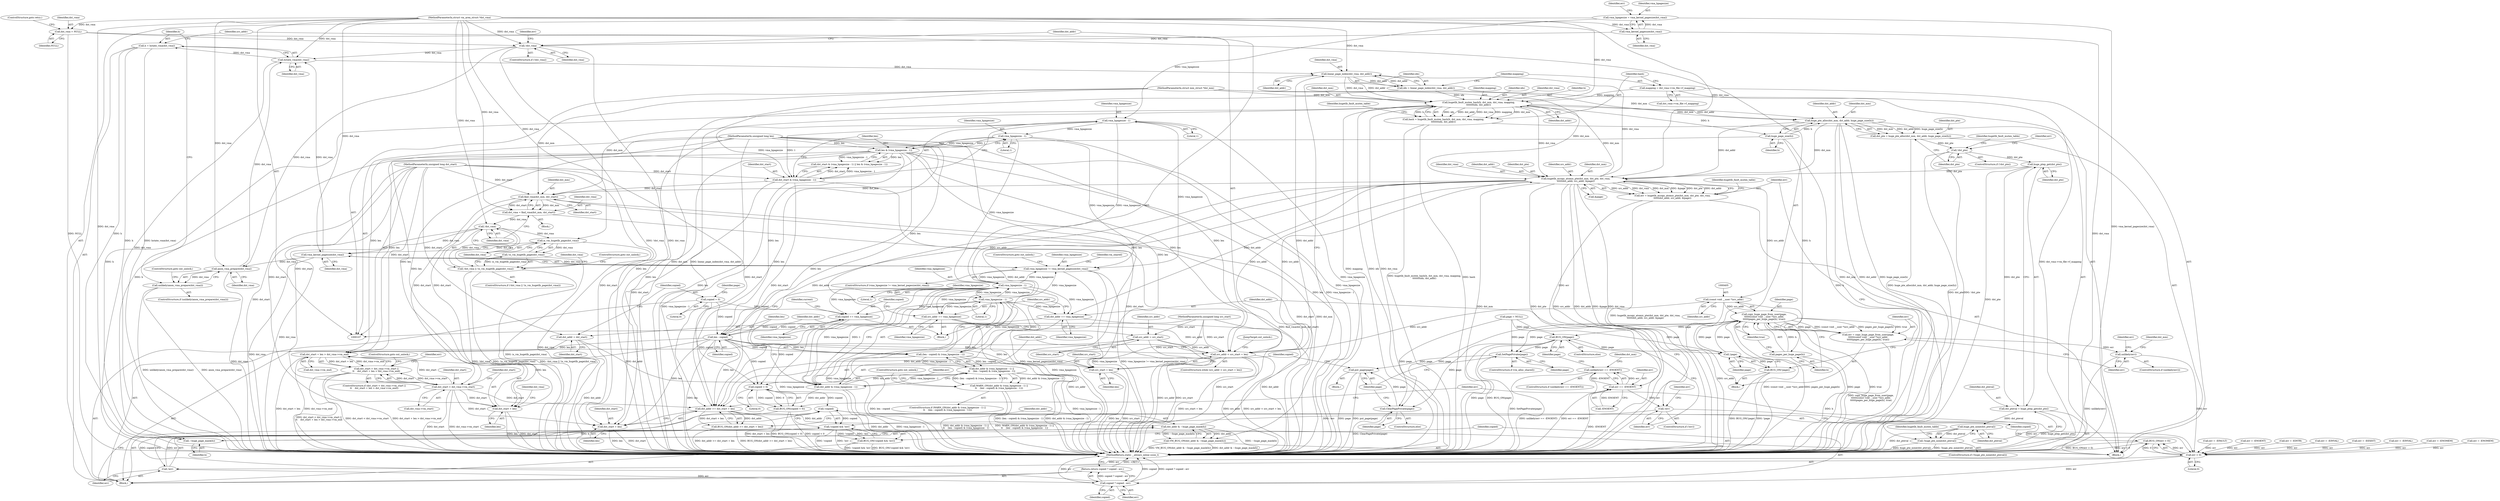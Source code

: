 digraph "0_linux_29ec90660d68bbdd69507c1c8b4e33aa299278b1_2@pointer" {
"1000277" [label="(Call,h = hstate_vma(dst_vma))"];
"1000279" [label="(Call,hstate_vma(dst_vma))"];
"1000188" [label="(Call,!dst_vma)"];
"1000167" [label="(Call,vma_kernel_pagesize(dst_vma))"];
"1000109" [label="(MethodParameterIn,struct vm_area_struct *dst_vma)"];
"1000424" [label="(Call,dst_vma = NULL)"];
"1000238" [label="(Call,vma_kernel_pagesize(dst_vma))"];
"1000205" [label="(Call,is_vm_hugetlb_page(dst_vma))"];
"1000202" [label="(Call,!dst_vma)"];
"1000195" [label="(Call,dst_vma = find_vma(dst_mm, dst_start))"];
"1000197" [label="(Call,find_vma(dst_mm, dst_start))"];
"1000368" [label="(Call,hugetlb_mcopy_atomic_pte(dst_mm, dst_pte, dst_vma,\n\t\t\t\t\t\tdst_addr, src_addr, &page))"];
"1000332" [label="(Call,huge_pte_alloc(dst_mm, dst_addr, huge_page_size(h)))"];
"1000314" [label="(Call,hugetlb_fault_mutex_hash(h, dst_mm, dst_vma, mapping,\n\t\t\t\t\t\t\t\tidx, dst_addr))"];
"1000298" [label="(Call,~huge_page_mask(h))"];
"1000335" [label="(Call,huge_page_size(h))"];
"1000277" [label="(Call,h = hstate_vma(dst_vma))"];
"1000108" [label="(MethodParameterIn,struct mm_struct *dst_mm)"];
"1000302" [label="(Call,linear_page_index(dst_vma, dst_addr))"];
"1000296" [label="(Call,dst_addr & ~huge_page_mask(h))"];
"1000290" [label="(Call,dst_addr >= dst_start + len)"];
"1000435" [label="(Call,dst_addr += vma_hpagesize)"];
"1000253" [label="(Call,vma_hpagesize - 1)"];
"1000177" [label="(Call,vma_hpagesize - 1)"];
"1000165" [label="(Call,vma_hpagesize = vma_kernel_pagesize(dst_vma))"];
"1000236" [label="(Call,vma_hpagesize != vma_kernel_pagesize(dst_vma))"];
"1000260" [label="(Call,vma_hpagesize - 1)"];
"1000182" [label="(Call,vma_hpagesize - 1)"];
"1000251" [label="(Call,dst_addr & (vma_hpagesize - 1))"];
"1000156" [label="(Call,dst_addr = dst_start)"];
"1000110" [label="(MethodParameterIn,unsigned long dst_start)"];
"1000218" [label="(Call,dst_start < dst_vma->vm_start)"];
"1000175" [label="(Call,dst_start & (vma_hpagesize - 1))"];
"1000112" [label="(MethodParameterIn,unsigned long len)"];
"1000180" [label="(Call,len & (vma_hpagesize - 1))"];
"1000257" [label="(Call,len - copied)"];
"1000441" [label="(Call,copied += vma_hpagesize)"];
"1000159" [label="(Call,copied = 0)"];
"1000305" [label="(Call,mapping = dst_vma->vm_file->f_mapping)"];
"1000300" [label="(Call,idx = linear_page_index(dst_vma, dst_addr))"];
"1000353" [label="(Call,huge_ptep_get(dst_pte))"];
"1000338" [label="(Call,!dst_pte)"];
"1000330" [label="(Call,dst_pte = huge_pte_alloc(dst_mm, dst_addr, huge_page_size(h)))"];
"1000282" [label="(Call,src_addr < src_start + len)"];
"1000153" [label="(Call,src_addr = src_start)"];
"1000111" [label="(MethodParameterIn,unsigned long src_start)"];
"1000404" [label="(Call,(const void __user *)src_addr)"];
"1000438" [label="(Call,src_addr += vma_hpagesize)"];
"1000274" [label="(Call,anon_vma_prepare(dst_vma))"];
"1000295" [label="(Call,VM_BUG_ON(dst_addr & ~huge_page_mask(h)))"];
"1000312" [label="(Call,hash = hugetlb_fault_mutex_hash(h, dst_mm, dst_vma, mapping,\n\t\t\t\t\t\t\t\tidx, dst_addr))"];
"1000351" [label="(Call,dst_pteval = huge_ptep_get(dst_pte))"];
"1000357" [label="(Call,huge_pte_none(dst_pteval))"];
"1000356" [label="(Call,!huge_pte_none(dst_pteval))"];
"1000201" [label="(Call,!dst_vma || !is_vm_hugetlb_page(dst_vma))"];
"1000204" [label="(Call,!is_vm_hugetlb_page(dst_vma))"];
"1000250" [label="(Call,dst_addr & (vma_hpagesize - 1) ||\n\t\t    (len - copied) & (vma_hpagesize - 1))"];
"1000249" [label="(Call,WARN_ON(dst_addr & (vma_hpagesize - 1) ||\n\t\t    (len - copied) & (vma_hpagesize - 1)))"];
"1000289" [label="(Call,BUG_ON(dst_addr >= dst_start + len))"];
"1000256" [label="(Call,(len - copied) & (vma_hpagesize - 1))"];
"1000223" [label="(Call,dst_start + len > dst_vma->vm_end)"];
"1000217" [label="(Call,dst_start < dst_vma->vm_start ||\n\t\t    dst_start + len > dst_vma->vm_end)"];
"1000224" [label="(Call,dst_start + len)"];
"1000284" [label="(Call,src_start + len)"];
"1000292" [label="(Call,dst_start + len)"];
"1000474" [label="(Call,copied < 0)"];
"1000473" [label="(Call,BUG_ON(copied < 0))"];
"1000483" [label="(Call,!copied)"];
"1000482" [label="(Call,!copied && !err)"];
"1000481" [label="(Call,BUG_ON(!copied && !err))"];
"1000488" [label="(Call,copied ? copied : err)"];
"1000487" [label="(Return,return copied ? copied : err;)"];
"1000273" [label="(Call,unlikely(anon_vma_prepare(dst_vma)))"];
"1000366" [label="(Call,err = hugetlb_mcopy_atomic_pte(dst_mm, dst_pte, dst_vma,\n\t\t\t\t\t\tdst_addr, src_addr, &page))"];
"1000387" [label="(Call,err == -ENOENT)"];
"1000386" [label="(Call,unlikely(err == -ENOENT))"];
"1000432" [label="(Call,!err)"];
"1000478" [label="(Call,err > 0)"];
"1000477" [label="(Call,BUG_ON(err > 0))"];
"1000485" [label="(Call,!err)"];
"1000402" [label="(Call,copy_huge_page_from_user(page,\n\t\t\t\t\t\t(const void __user *)src_addr,\n\t\t\t\t\t\tpages_per_huge_page(h), true))"];
"1000398" [label="(Call,!page)"];
"1000397" [label="(Call,BUG_ON(!page))"];
"1000400" [label="(Call,err = copy_huge_page_from_user(page,\n\t\t\t\t\t\t(const void __user *)src_addr,\n\t\t\t\t\t\tpages_per_huge_page(h), true))"];
"1000411" [label="(Call,unlikely(err))"];
"1000429" [label="(Call,BUG_ON(page))"];
"1000466" [label="(Call,SetPagePrivate(page))"];
"1000471" [label="(Call,put_page(page))"];
"1000469" [label="(Call,ClearPagePrivate(page))"];
"1000407" [label="(Call,pages_per_huge_page(h))"];
"1000474" [label="(Call,copied < 0)"];
"1000276" [label="(ControlStructure,goto out_unlock;)"];
"1000315" [label="(Identifier,h)"];
"1000249" [label="(Call,WARN_ON(dst_addr & (vma_hpagesize - 1) ||\n\t\t    (len - copied) & (vma_hpagesize - 1)))"];
"1000198" [label="(Identifier,dst_mm)"];
"1000429" [label="(Call,BUG_ON(page))"];
"1000182" [label="(Call,vma_hpagesize - 1)"];
"1000199" [label="(Identifier,dst_start)"];
"1000482" [label="(Call,!copied && !err)"];
"1000402" [label="(Call,copy_huge_page_from_user(page,\n\t\t\t\t\t\t(const void __user *)src_addr,\n\t\t\t\t\t\tpages_per_huge_page(h), true))"];
"1000473" [label="(Call,BUG_ON(copied < 0))"];
"1000478" [label="(Call,err > 0)"];
"1000168" [label="(Identifier,dst_vma)"];
"1000295" [label="(Call,VM_BUG_ON(dst_addr & ~huge_page_mask(h)))"];
"1000441" [label="(Call,copied += vma_hpagesize)"];
"1000438" [label="(Call,src_addr += vma_hpagesize)"];
"1000204" [label="(Call,!is_vm_hugetlb_page(dst_vma))"];
"1000338" [label="(Call,!dst_pte)"];
"1000287" [label="(Block,)"];
"1000248" [label="(ControlStructure,if (WARN_ON(dst_addr & (vma_hpagesize - 1) ||\n\t\t    (len - copied) & (vma_hpagesize - 1))))"];
"1000190" [label="(Block,)"];
"1000344" [label="(Identifier,hugetlb_fault_mutex_table)"];
"1000195" [label="(Call,dst_vma = find_vma(dst_mm, dst_start))"];
"1000154" [label="(Identifier,src_addr)"];
"1000386" [label="(Call,unlikely(err == -ENOENT))"];
"1000385" [label="(ControlStructure,if (unlikely(err == -ENOENT)))"];
"1000395" [label="(Identifier,dst_mm)"];
"1000463" [label="(Block,)"];
"1000170" [label="(Identifier,err)"];
"1000337" [label="(ControlStructure,if (!dst_pte))"];
"1000348" [label="(Identifier,err)"];
"1000437" [label="(Identifier,vma_hpagesize)"];
"1000205" [label="(Call,is_vm_hugetlb_page(dst_vma))"];
"1000280" [label="(Identifier,dst_vma)"];
"1000443" [label="(Identifier,vma_hpagesize)"];
"1000216" [label="(ControlStructure,if (dst_start < dst_vma->vm_start ||\n\t\t    dst_start + len > dst_vma->vm_end))"];
"1000175" [label="(Call,dst_start & (vma_hpagesize - 1))"];
"1000112" [label="(MethodParameterIn,unsigned long len)"];
"1000355" [label="(ControlStructure,if (!huge_pte_none(dst_pteval)))"];
"1000212" [label="(Identifier,dst_vma)"];
"1000488" [label="(Call,copied ? copied : err)"];
"1000231" [label="(Call,err = -EINVAL)"];
"1000469" [label="(Call,ClearPagePrivate(page))"];
"1000178" [label="(Identifier,vma_hpagesize)"];
"1000272" [label="(ControlStructure,if (unlikely(anon_vma_prepare(dst_vma))))"];
"1000242" [label="(Identifier,vm_shared)"];
"1000301" [label="(Identifier,idx)"];
"1000363" [label="(Identifier,hugetlb_fault_mutex_table)"];
"1000219" [label="(Identifier,dst_start)"];
"1000415" [label="(Identifier,err)"];
"1000236" [label="(Call,vma_hpagesize != vma_kernel_pagesize(dst_vma))"];
"1000431" [label="(ControlStructure,if (!err))"];
"1000486" [label="(Identifier,err)"];
"1000110" [label="(MethodParameterIn,unsigned long dst_start)"];
"1000330" [label="(Call,dst_pte = huge_pte_alloc(dst_mm, dst_addr, huge_page_size(h)))"];
"1000454" [label="(JumpTarget,out_unlock:)"];
"1000440" [label="(Identifier,vma_hpagesize)"];
"1000468" [label="(ControlStructure,else)"];
"1000404" [label="(Call,(const void __user *)src_addr)"];
"1000487" [label="(Return,return copied ? copied : err;)"];
"1000399" [label="(Identifier,page)"];
"1000466" [label="(Call,SetPagePrivate(page))"];
"1000259" [label="(Identifier,copied)"];
"1000477" [label="(Call,BUG_ON(err > 0))"];
"1000410" [label="(ControlStructure,if (unlikely(err)))"];
"1000230" [label="(ControlStructure,goto out_unlock;)"];
"1000273" [label="(Call,unlikely(anon_vma_prepare(dst_vma)))"];
"1000306" [label="(Identifier,mapping)"];
"1000160" [label="(Identifier,copied)"];
"1000480" [label="(Literal,0)"];
"1000305" [label="(Call,mapping = dst_vma->vm_file->f_mapping)"];
"1000412" [label="(Identifier,err)"];
"1000407" [label="(Call,pages_per_huge_page(h))"];
"1000347" [label="(Call,err = -EEXIST)"];
"1000274" [label="(Call,anon_vma_prepare(dst_vma))"];
"1000169" [label="(Call,err = -EINVAL)"];
"1000206" [label="(Identifier,dst_vma)"];
"1000324" [label="(Identifier,hugetlb_fault_mutex_table)"];
"1000356" [label="(Call,!huge_pte_none(dst_pteval))"];
"1000373" [label="(Identifier,src_addr)"];
"1000326" [label="(Call,err = -ENOMEM)"];
"1000470" [label="(Identifier,page)"];
"1000483" [label="(Call,!copied)"];
"1000369" [label="(Identifier,dst_mm)"];
"1000334" [label="(Identifier,dst_addr)"];
"1000485" [label="(Call,!err)"];
"1000467" [label="(Identifier,page)"];
"1000371" [label="(Identifier,dst_vma)"];
"1000281" [label="(ControlStructure,while (src_addr < src_start + len))"];
"1000200" [label="(ControlStructure,if (!dst_vma || !is_vm_hugetlb_page(dst_vma)))"];
"1000316" [label="(Identifier,dst_mm)"];
"1000189" [label="(Identifier,dst_vma)"];
"1000279" [label="(Call,hstate_vma(dst_vma))"];
"1000255" [label="(Literal,1)"];
"1000161" [label="(Literal,0)"];
"1000296" [label="(Call,dst_addr & ~huge_page_mask(h))"];
"1000167" [label="(Call,vma_kernel_pagesize(dst_vma))"];
"1000196" [label="(Identifier,dst_vma)"];
"1000379" [label="(Identifier,hugetlb_fault_mutex_table)"];
"1000201" [label="(Call,!dst_vma || !is_vm_hugetlb_page(dst_vma))"];
"1000179" [label="(Literal,1)"];
"1000432" [label="(Call,!err)"];
"1000183" [label="(Identifier,vma_hpagesize)"];
"1000225" [label="(Identifier,dst_start)"];
"1000312" [label="(Call,hash = hugetlb_fault_mutex_hash(h, dst_mm, dst_vma, mapping,\n\t\t\t\t\t\t\t\tidx, dst_addr))"];
"1000318" [label="(Identifier,mapping)"];
"1000250" [label="(Call,dst_addr & (vma_hpagesize - 1) ||\n\t\t    (len - copied) & (vma_hpagesize - 1))"];
"1000253" [label="(Call,vma_hpagesize - 1)"];
"1000298" [label="(Call,~huge_page_mask(h))"];
"1000218" [label="(Call,dst_start < dst_vma->vm_start)"];
"1000111" [label="(MethodParameterIn,unsigned long src_start)"];
"1000264" [label="(Call,err = -ENOMEM)"];
"1000354" [label="(Identifier,dst_pte)"];
"1000282" [label="(Call,src_addr < src_start + len)"];
"1000353" [label="(Call,huge_ptep_get(dst_pte))"];
"1000227" [label="(Call,dst_vma->vm_end)"];
"1000435" [label="(Call,dst_addr += vma_hpagesize)"];
"1000439" [label="(Identifier,src_addr)"];
"1000158" [label="(Identifier,dst_start)"];
"1000226" [label="(Identifier,len)"];
"1000299" [label="(Identifier,h)"];
"1000302" [label="(Call,linear_page_index(dst_vma, dst_addr))"];
"1000265" [label="(Identifier,err)"];
"1000414" [label="(Call,err = -EFAULT)"];
"1000409" [label="(Identifier,true)"];
"1000162" [label="(Call,page = NULL)"];
"1000442" [label="(Identifier,copied)"];
"1000277" [label="(Call,h = hstate_vma(dst_vma))"];
"1000263" [label="(ControlStructure,goto out_unlock;)"];
"1000481" [label="(Call,BUG_ON(!copied && !err))"];
"1000403" [label="(Identifier,page)"];
"1000333" [label="(Identifier,dst_mm)"];
"1000262" [label="(Literal,1)"];
"1000387" [label="(Call,err == -ENOENT)"];
"1000430" [label="(Identifier,page)"];
"1000464" [label="(ControlStructure,if (vm_alloc_shared))"];
"1000357" [label="(Call,huge_pte_none(dst_pteval))"];
"1000304" [label="(Identifier,dst_addr)"];
"1000374" [label="(Call,&page)"];
"1000401" [label="(Identifier,err)"];
"1000220" [label="(Call,dst_vma->vm_start)"];
"1000422" [label="(Identifier,dst_mm)"];
"1000427" [label="(ControlStructure,goto retry;)"];
"1000224" [label="(Call,dst_start + len)"];
"1000109" [label="(MethodParameterIn,struct vm_area_struct *dst_vma)"];
"1000188" [label="(Call,!dst_vma)"];
"1000408" [label="(Identifier,h)"];
"1000397" [label="(Call,BUG_ON(!page))"];
"1000452" [label="(Identifier,err)"];
"1000319" [label="(Identifier,idx)"];
"1000228" [label="(Identifier,dst_vma)"];
"1000235" [label="(ControlStructure,if (vma_hpagesize != vma_kernel_pagesize(dst_vma)))"];
"1000239" [label="(Identifier,dst_vma)"];
"1000176" [label="(Identifier,dst_start)"];
"1000203" [label="(Identifier,dst_vma)"];
"1000428" [label="(ControlStructure,else)"];
"1000180" [label="(Call,len & (vma_hpagesize - 1))"];
"1000257" [label="(Call,len - copied)"];
"1000411" [label="(Call,unlikely(err))"];
"1000184" [label="(Literal,1)"];
"1000223" [label="(Call,dst_start + len > dst_vma->vm_end)"];
"1000202" [label="(Call,!dst_vma)"];
"1000389" [label="(Call,-ENOENT)"];
"1000433" [label="(Identifier,err)"];
"1000207" [label="(ControlStructure,goto out_unlock;)"];
"1000425" [label="(Identifier,dst_vma)"];
"1000368" [label="(Call,hugetlb_mcopy_atomic_pte(dst_mm, dst_pte, dst_vma,\n\t\t\t\t\t\tdst_addr, src_addr, &page))"];
"1000177" [label="(Call,vma_hpagesize - 1)"];
"1000157" [label="(Identifier,dst_addr)"];
"1000331" [label="(Identifier,dst_pte)"];
"1000400" [label="(Call,err = copy_huge_page_from_user(page,\n\t\t\t\t\t\t(const void __user *)src_addr,\n\t\t\t\t\t\tpages_per_huge_page(h), true))"];
"1000191" [label="(Call,err = -ENOENT)"];
"1000335" [label="(Call,huge_page_size(h))"];
"1000275" [label="(Identifier,dst_vma)"];
"1000339" [label="(Identifier,dst_pte)"];
"1000367" [label="(Identifier,err)"];
"1000291" [label="(Identifier,dst_addr)"];
"1000424" [label="(Call,dst_vma = NULL)"];
"1000283" [label="(Identifier,src_addr)"];
"1000320" [label="(Identifier,dst_addr)"];
"1000434" [label="(Block,)"];
"1000388" [label="(Identifier,err)"];
"1000289" [label="(Call,BUG_ON(dst_addr >= dst_start + len))"];
"1000187" [label="(ControlStructure,if (!dst_vma))"];
"1000406" [label="(Identifier,src_addr)"];
"1000471" [label="(Call,put_page(page))"];
"1000260" [label="(Call,vma_hpagesize - 1)"];
"1000181" [label="(Identifier,len)"];
"1000251" [label="(Call,dst_addr & (vma_hpagesize - 1))"];
"1000240" [label="(ControlStructure,goto out_unlock;)"];
"1000475" [label="(Identifier,copied)"];
"1000256" [label="(Call,(len - copied) & (vma_hpagesize - 1))"];
"1000254" [label="(Identifier,vma_hpagesize)"];
"1000372" [label="(Identifier,dst_addr)"];
"1000358" [label="(Identifier,dst_pteval)"];
"1000155" [label="(Identifier,src_start)"];
"1000293" [label="(Identifier,dst_start)"];
"1000490" [label="(Identifier,copied)"];
"1000303" [label="(Identifier,dst_vma)"];
"1000479" [label="(Identifier,err)"];
"1000166" [label="(Identifier,vma_hpagesize)"];
"1000370" [label="(Identifier,dst_pte)"];
"1000484" [label="(Identifier,copied)"];
"1000258" [label="(Identifier,len)"];
"1000163" [label="(Identifier,page)"];
"1000307" [label="(Call,dst_vma->vm_file->f_mapping)"];
"1000217" [label="(Call,dst_start < dst_vma->vm_start ||\n\t\t    dst_start + len > dst_vma->vm_end)"];
"1000352" [label="(Identifier,dst_pteval)"];
"1000366" [label="(Call,err = hugetlb_mcopy_atomic_pte(dst_mm, dst_pte, dst_vma,\n\t\t\t\t\t\tdst_addr, src_addr, &page))"];
"1000197" [label="(Call,find_vma(dst_mm, dst_start))"];
"1000278" [label="(Identifier,h)"];
"1000153" [label="(Call,src_addr = src_start)"];
"1000446" [label="(Identifier,current)"];
"1000284" [label="(Call,src_start + len)"];
"1000252" [label="(Identifier,dst_addr)"];
"1000447" [label="(Call,err = -EINTR)"];
"1000174" [label="(Call,dst_start & (vma_hpagesize - 1) || len & (vma_hpagesize - 1))"];
"1000108" [label="(MethodParameterIn,struct mm_struct *dst_mm)"];
"1000156" [label="(Call,dst_addr = dst_start)"];
"1000491" [label="(Identifier,err)"];
"1000472" [label="(Identifier,page)"];
"1000476" [label="(Literal,0)"];
"1000114" [label="(Block,)"];
"1000436" [label="(Identifier,dst_addr)"];
"1000292" [label="(Call,dst_start + len)"];
"1000391" [label="(Block,)"];
"1000159" [label="(Call,copied = 0)"];
"1000290" [label="(Call,dst_addr >= dst_start + len)"];
"1000238" [label="(Call,vma_kernel_pagesize(dst_vma))"];
"1000317" [label="(Identifier,dst_vma)"];
"1000192" [label="(Identifier,err)"];
"1000261" [label="(Identifier,vma_hpagesize)"];
"1000286" [label="(Identifier,len)"];
"1000232" [label="(Identifier,err)"];
"1000237" [label="(Identifier,vma_hpagesize)"];
"1000285" [label="(Identifier,src_start)"];
"1000314" [label="(Call,hugetlb_fault_mutex_hash(h, dst_mm, dst_vma, mapping,\n\t\t\t\t\t\t\t\tidx, dst_addr))"];
"1000300" [label="(Call,idx = linear_page_index(dst_vma, dst_addr))"];
"1000313" [label="(Identifier,hash)"];
"1000492" [label="(MethodReturn,static __always_inline ssize_t)"];
"1000165" [label="(Call,vma_hpagesize = vma_kernel_pagesize(dst_vma))"];
"1000426" [label="(Identifier,NULL)"];
"1000332" [label="(Call,huge_pte_alloc(dst_mm, dst_addr, huge_page_size(h)))"];
"1000294" [label="(Identifier,len)"];
"1000351" [label="(Call,dst_pteval = huge_ptep_get(dst_pte))"];
"1000398" [label="(Call,!page)"];
"1000297" [label="(Identifier,dst_addr)"];
"1000489" [label="(Identifier,copied)"];
"1000336" [label="(Identifier,h)"];
"1000277" -> "1000114"  [label="AST: "];
"1000277" -> "1000279"  [label="CFG: "];
"1000278" -> "1000277"  [label="AST: "];
"1000279" -> "1000277"  [label="AST: "];
"1000283" -> "1000277"  [label="CFG: "];
"1000277" -> "1000492"  [label="DDG: h"];
"1000277" -> "1000492"  [label="DDG: hstate_vma(dst_vma)"];
"1000279" -> "1000277"  [label="DDG: dst_vma"];
"1000277" -> "1000298"  [label="DDG: h"];
"1000279" -> "1000280"  [label="CFG: "];
"1000280" -> "1000279"  [label="AST: "];
"1000279" -> "1000492"  [label="DDG: dst_vma"];
"1000188" -> "1000279"  [label="DDG: dst_vma"];
"1000238" -> "1000279"  [label="DDG: dst_vma"];
"1000274" -> "1000279"  [label="DDG: dst_vma"];
"1000109" -> "1000279"  [label="DDG: dst_vma"];
"1000279" -> "1000302"  [label="DDG: dst_vma"];
"1000188" -> "1000187"  [label="AST: "];
"1000188" -> "1000189"  [label="CFG: "];
"1000189" -> "1000188"  [label="AST: "];
"1000192" -> "1000188"  [label="CFG: "];
"1000252" -> "1000188"  [label="CFG: "];
"1000188" -> "1000492"  [label="DDG: !dst_vma"];
"1000188" -> "1000492"  [label="DDG: dst_vma"];
"1000167" -> "1000188"  [label="DDG: dst_vma"];
"1000424" -> "1000188"  [label="DDG: dst_vma"];
"1000109" -> "1000188"  [label="DDG: dst_vma"];
"1000188" -> "1000274"  [label="DDG: dst_vma"];
"1000167" -> "1000165"  [label="AST: "];
"1000167" -> "1000168"  [label="CFG: "];
"1000168" -> "1000167"  [label="AST: "];
"1000165" -> "1000167"  [label="CFG: "];
"1000167" -> "1000492"  [label="DDG: dst_vma"];
"1000167" -> "1000165"  [label="DDG: dst_vma"];
"1000109" -> "1000167"  [label="DDG: dst_vma"];
"1000109" -> "1000107"  [label="AST: "];
"1000109" -> "1000492"  [label="DDG: dst_vma"];
"1000109" -> "1000195"  [label="DDG: dst_vma"];
"1000109" -> "1000202"  [label="DDG: dst_vma"];
"1000109" -> "1000205"  [label="DDG: dst_vma"];
"1000109" -> "1000238"  [label="DDG: dst_vma"];
"1000109" -> "1000274"  [label="DDG: dst_vma"];
"1000109" -> "1000302"  [label="DDG: dst_vma"];
"1000109" -> "1000314"  [label="DDG: dst_vma"];
"1000109" -> "1000368"  [label="DDG: dst_vma"];
"1000109" -> "1000424"  [label="DDG: dst_vma"];
"1000424" -> "1000391"  [label="AST: "];
"1000424" -> "1000426"  [label="CFG: "];
"1000425" -> "1000424"  [label="AST: "];
"1000426" -> "1000424"  [label="AST: "];
"1000427" -> "1000424"  [label="CFG: "];
"1000424" -> "1000492"  [label="DDG: NULL"];
"1000238" -> "1000236"  [label="AST: "];
"1000238" -> "1000239"  [label="CFG: "];
"1000239" -> "1000238"  [label="AST: "];
"1000236" -> "1000238"  [label="CFG: "];
"1000238" -> "1000492"  [label="DDG: dst_vma"];
"1000238" -> "1000236"  [label="DDG: dst_vma"];
"1000205" -> "1000238"  [label="DDG: dst_vma"];
"1000202" -> "1000238"  [label="DDG: dst_vma"];
"1000238" -> "1000274"  [label="DDG: dst_vma"];
"1000205" -> "1000204"  [label="AST: "];
"1000205" -> "1000206"  [label="CFG: "];
"1000206" -> "1000205"  [label="AST: "];
"1000204" -> "1000205"  [label="CFG: "];
"1000205" -> "1000492"  [label="DDG: dst_vma"];
"1000205" -> "1000204"  [label="DDG: dst_vma"];
"1000202" -> "1000205"  [label="DDG: dst_vma"];
"1000202" -> "1000201"  [label="AST: "];
"1000202" -> "1000203"  [label="CFG: "];
"1000203" -> "1000202"  [label="AST: "];
"1000206" -> "1000202"  [label="CFG: "];
"1000201" -> "1000202"  [label="CFG: "];
"1000202" -> "1000492"  [label="DDG: dst_vma"];
"1000202" -> "1000201"  [label="DDG: dst_vma"];
"1000195" -> "1000202"  [label="DDG: dst_vma"];
"1000195" -> "1000190"  [label="AST: "];
"1000195" -> "1000197"  [label="CFG: "];
"1000196" -> "1000195"  [label="AST: "];
"1000197" -> "1000195"  [label="AST: "];
"1000203" -> "1000195"  [label="CFG: "];
"1000195" -> "1000492"  [label="DDG: find_vma(dst_mm, dst_start)"];
"1000197" -> "1000195"  [label="DDG: dst_mm"];
"1000197" -> "1000195"  [label="DDG: dst_start"];
"1000197" -> "1000199"  [label="CFG: "];
"1000198" -> "1000197"  [label="AST: "];
"1000199" -> "1000197"  [label="AST: "];
"1000197" -> "1000492"  [label="DDG: dst_start"];
"1000197" -> "1000492"  [label="DDG: dst_mm"];
"1000368" -> "1000197"  [label="DDG: dst_mm"];
"1000108" -> "1000197"  [label="DDG: dst_mm"];
"1000175" -> "1000197"  [label="DDG: dst_start"];
"1000110" -> "1000197"  [label="DDG: dst_start"];
"1000218" -> "1000197"  [label="DDG: dst_start"];
"1000197" -> "1000218"  [label="DDG: dst_start"];
"1000197" -> "1000314"  [label="DDG: dst_mm"];
"1000368" -> "1000366"  [label="AST: "];
"1000368" -> "1000374"  [label="CFG: "];
"1000369" -> "1000368"  [label="AST: "];
"1000370" -> "1000368"  [label="AST: "];
"1000371" -> "1000368"  [label="AST: "];
"1000372" -> "1000368"  [label="AST: "];
"1000373" -> "1000368"  [label="AST: "];
"1000374" -> "1000368"  [label="AST: "];
"1000366" -> "1000368"  [label="CFG: "];
"1000368" -> "1000492"  [label="DDG: dst_mm"];
"1000368" -> "1000492"  [label="DDG: dst_pte"];
"1000368" -> "1000492"  [label="DDG: src_addr"];
"1000368" -> "1000492"  [label="DDG: dst_addr"];
"1000368" -> "1000492"  [label="DDG: &page"];
"1000368" -> "1000492"  [label="DDG: dst_vma"];
"1000368" -> "1000251"  [label="DDG: dst_addr"];
"1000368" -> "1000282"  [label="DDG: src_addr"];
"1000368" -> "1000290"  [label="DDG: dst_addr"];
"1000368" -> "1000302"  [label="DDG: dst_vma"];
"1000368" -> "1000314"  [label="DDG: dst_mm"];
"1000368" -> "1000366"  [label="DDG: src_addr"];
"1000368" -> "1000366"  [label="DDG: dst_vma"];
"1000368" -> "1000366"  [label="DDG: dst_mm"];
"1000368" -> "1000366"  [label="DDG: &page"];
"1000368" -> "1000366"  [label="DDG: dst_pte"];
"1000368" -> "1000366"  [label="DDG: dst_addr"];
"1000332" -> "1000368"  [label="DDG: dst_mm"];
"1000332" -> "1000368"  [label="DDG: dst_addr"];
"1000108" -> "1000368"  [label="DDG: dst_mm"];
"1000353" -> "1000368"  [label="DDG: dst_pte"];
"1000314" -> "1000368"  [label="DDG: dst_vma"];
"1000282" -> "1000368"  [label="DDG: src_addr"];
"1000368" -> "1000404"  [label="DDG: src_addr"];
"1000368" -> "1000435"  [label="DDG: dst_addr"];
"1000368" -> "1000438"  [label="DDG: src_addr"];
"1000332" -> "1000330"  [label="AST: "];
"1000332" -> "1000335"  [label="CFG: "];
"1000333" -> "1000332"  [label="AST: "];
"1000334" -> "1000332"  [label="AST: "];
"1000335" -> "1000332"  [label="AST: "];
"1000330" -> "1000332"  [label="CFG: "];
"1000332" -> "1000492"  [label="DDG: dst_addr"];
"1000332" -> "1000492"  [label="DDG: dst_mm"];
"1000332" -> "1000492"  [label="DDG: huge_page_size(h)"];
"1000332" -> "1000330"  [label="DDG: dst_mm"];
"1000332" -> "1000330"  [label="DDG: dst_addr"];
"1000332" -> "1000330"  [label="DDG: huge_page_size(h)"];
"1000314" -> "1000332"  [label="DDG: dst_mm"];
"1000314" -> "1000332"  [label="DDG: dst_addr"];
"1000108" -> "1000332"  [label="DDG: dst_mm"];
"1000335" -> "1000332"  [label="DDG: h"];
"1000314" -> "1000312"  [label="AST: "];
"1000314" -> "1000320"  [label="CFG: "];
"1000315" -> "1000314"  [label="AST: "];
"1000316" -> "1000314"  [label="AST: "];
"1000317" -> "1000314"  [label="AST: "];
"1000318" -> "1000314"  [label="AST: "];
"1000319" -> "1000314"  [label="AST: "];
"1000320" -> "1000314"  [label="AST: "];
"1000312" -> "1000314"  [label="CFG: "];
"1000314" -> "1000492"  [label="DDG: mapping"];
"1000314" -> "1000492"  [label="DDG: idx"];
"1000314" -> "1000492"  [label="DDG: dst_vma"];
"1000314" -> "1000312"  [label="DDG: idx"];
"1000314" -> "1000312"  [label="DDG: dst_addr"];
"1000314" -> "1000312"  [label="DDG: dst_vma"];
"1000314" -> "1000312"  [label="DDG: mapping"];
"1000314" -> "1000312"  [label="DDG: dst_mm"];
"1000314" -> "1000312"  [label="DDG: h"];
"1000298" -> "1000314"  [label="DDG: h"];
"1000108" -> "1000314"  [label="DDG: dst_mm"];
"1000302" -> "1000314"  [label="DDG: dst_vma"];
"1000302" -> "1000314"  [label="DDG: dst_addr"];
"1000305" -> "1000314"  [label="DDG: mapping"];
"1000300" -> "1000314"  [label="DDG: idx"];
"1000314" -> "1000335"  [label="DDG: h"];
"1000298" -> "1000296"  [label="AST: "];
"1000298" -> "1000299"  [label="CFG: "];
"1000299" -> "1000298"  [label="AST: "];
"1000296" -> "1000298"  [label="CFG: "];
"1000298" -> "1000296"  [label="DDG: h"];
"1000335" -> "1000298"  [label="DDG: h"];
"1000335" -> "1000336"  [label="CFG: "];
"1000336" -> "1000335"  [label="AST: "];
"1000335" -> "1000492"  [label="DDG: h"];
"1000335" -> "1000407"  [label="DDG: h"];
"1000108" -> "1000107"  [label="AST: "];
"1000108" -> "1000492"  [label="DDG: dst_mm"];
"1000302" -> "1000300"  [label="AST: "];
"1000302" -> "1000304"  [label="CFG: "];
"1000303" -> "1000302"  [label="AST: "];
"1000304" -> "1000302"  [label="AST: "];
"1000300" -> "1000302"  [label="CFG: "];
"1000302" -> "1000300"  [label="DDG: dst_vma"];
"1000302" -> "1000300"  [label="DDG: dst_addr"];
"1000296" -> "1000302"  [label="DDG: dst_addr"];
"1000296" -> "1000295"  [label="AST: "];
"1000297" -> "1000296"  [label="AST: "];
"1000295" -> "1000296"  [label="CFG: "];
"1000296" -> "1000492"  [label="DDG: ~huge_page_mask(h)"];
"1000296" -> "1000295"  [label="DDG: dst_addr"];
"1000296" -> "1000295"  [label="DDG: ~huge_page_mask(h)"];
"1000290" -> "1000296"  [label="DDG: dst_addr"];
"1000290" -> "1000289"  [label="AST: "];
"1000290" -> "1000292"  [label="CFG: "];
"1000291" -> "1000290"  [label="AST: "];
"1000292" -> "1000290"  [label="AST: "];
"1000289" -> "1000290"  [label="CFG: "];
"1000290" -> "1000492"  [label="DDG: dst_start + len"];
"1000290" -> "1000289"  [label="DDG: dst_addr"];
"1000290" -> "1000289"  [label="DDG: dst_start + len"];
"1000435" -> "1000290"  [label="DDG: dst_addr"];
"1000251" -> "1000290"  [label="DDG: dst_addr"];
"1000218" -> "1000290"  [label="DDG: dst_start"];
"1000175" -> "1000290"  [label="DDG: dst_start"];
"1000110" -> "1000290"  [label="DDG: dst_start"];
"1000112" -> "1000290"  [label="DDG: len"];
"1000180" -> "1000290"  [label="DDG: len"];
"1000257" -> "1000290"  [label="DDG: len"];
"1000435" -> "1000434"  [label="AST: "];
"1000435" -> "1000437"  [label="CFG: "];
"1000436" -> "1000435"  [label="AST: "];
"1000437" -> "1000435"  [label="AST: "];
"1000439" -> "1000435"  [label="CFG: "];
"1000435" -> "1000492"  [label="DDG: dst_addr"];
"1000253" -> "1000435"  [label="DDG: vma_hpagesize"];
"1000260" -> "1000435"  [label="DDG: vma_hpagesize"];
"1000253" -> "1000251"  [label="AST: "];
"1000253" -> "1000255"  [label="CFG: "];
"1000254" -> "1000253"  [label="AST: "];
"1000255" -> "1000253"  [label="AST: "];
"1000251" -> "1000253"  [label="CFG: "];
"1000253" -> "1000492"  [label="DDG: vma_hpagesize"];
"1000253" -> "1000236"  [label="DDG: vma_hpagesize"];
"1000253" -> "1000251"  [label="DDG: vma_hpagesize"];
"1000253" -> "1000251"  [label="DDG: 1"];
"1000177" -> "1000253"  [label="DDG: vma_hpagesize"];
"1000236" -> "1000253"  [label="DDG: vma_hpagesize"];
"1000260" -> "1000253"  [label="DDG: vma_hpagesize"];
"1000182" -> "1000253"  [label="DDG: vma_hpagesize"];
"1000253" -> "1000260"  [label="DDG: vma_hpagesize"];
"1000253" -> "1000438"  [label="DDG: vma_hpagesize"];
"1000253" -> "1000441"  [label="DDG: vma_hpagesize"];
"1000177" -> "1000175"  [label="AST: "];
"1000177" -> "1000179"  [label="CFG: "];
"1000178" -> "1000177"  [label="AST: "];
"1000179" -> "1000177"  [label="AST: "];
"1000175" -> "1000177"  [label="CFG: "];
"1000177" -> "1000492"  [label="DDG: vma_hpagesize"];
"1000177" -> "1000175"  [label="DDG: vma_hpagesize"];
"1000177" -> "1000175"  [label="DDG: 1"];
"1000165" -> "1000177"  [label="DDG: vma_hpagesize"];
"1000177" -> "1000182"  [label="DDG: vma_hpagesize"];
"1000177" -> "1000236"  [label="DDG: vma_hpagesize"];
"1000165" -> "1000114"  [label="AST: "];
"1000166" -> "1000165"  [label="AST: "];
"1000170" -> "1000165"  [label="CFG: "];
"1000165" -> "1000492"  [label="DDG: vma_kernel_pagesize(dst_vma)"];
"1000236" -> "1000235"  [label="AST: "];
"1000237" -> "1000236"  [label="AST: "];
"1000240" -> "1000236"  [label="CFG: "];
"1000242" -> "1000236"  [label="CFG: "];
"1000236" -> "1000492"  [label="DDG: vma_hpagesize"];
"1000236" -> "1000492"  [label="DDG: vma_hpagesize != vma_kernel_pagesize(dst_vma)"];
"1000236" -> "1000492"  [label="DDG: vma_kernel_pagesize(dst_vma)"];
"1000260" -> "1000236"  [label="DDG: vma_hpagesize"];
"1000182" -> "1000236"  [label="DDG: vma_hpagesize"];
"1000260" -> "1000256"  [label="AST: "];
"1000260" -> "1000262"  [label="CFG: "];
"1000261" -> "1000260"  [label="AST: "];
"1000262" -> "1000260"  [label="AST: "];
"1000256" -> "1000260"  [label="CFG: "];
"1000260" -> "1000492"  [label="DDG: vma_hpagesize"];
"1000260" -> "1000256"  [label="DDG: vma_hpagesize"];
"1000260" -> "1000256"  [label="DDG: 1"];
"1000260" -> "1000438"  [label="DDG: vma_hpagesize"];
"1000260" -> "1000441"  [label="DDG: vma_hpagesize"];
"1000182" -> "1000180"  [label="AST: "];
"1000182" -> "1000184"  [label="CFG: "];
"1000183" -> "1000182"  [label="AST: "];
"1000184" -> "1000182"  [label="AST: "];
"1000180" -> "1000182"  [label="CFG: "];
"1000182" -> "1000492"  [label="DDG: vma_hpagesize"];
"1000182" -> "1000180"  [label="DDG: vma_hpagesize"];
"1000182" -> "1000180"  [label="DDG: 1"];
"1000251" -> "1000250"  [label="AST: "];
"1000252" -> "1000251"  [label="AST: "];
"1000258" -> "1000251"  [label="CFG: "];
"1000250" -> "1000251"  [label="CFG: "];
"1000251" -> "1000492"  [label="DDG: vma_hpagesize - 1"];
"1000251" -> "1000492"  [label="DDG: dst_addr"];
"1000251" -> "1000250"  [label="DDG: dst_addr"];
"1000251" -> "1000250"  [label="DDG: vma_hpagesize - 1"];
"1000156" -> "1000251"  [label="DDG: dst_addr"];
"1000156" -> "1000114"  [label="AST: "];
"1000156" -> "1000158"  [label="CFG: "];
"1000157" -> "1000156"  [label="AST: "];
"1000158" -> "1000156"  [label="AST: "];
"1000160" -> "1000156"  [label="CFG: "];
"1000156" -> "1000492"  [label="DDG: dst_addr"];
"1000110" -> "1000156"  [label="DDG: dst_start"];
"1000110" -> "1000107"  [label="AST: "];
"1000110" -> "1000492"  [label="DDG: dst_start"];
"1000110" -> "1000175"  [label="DDG: dst_start"];
"1000110" -> "1000218"  [label="DDG: dst_start"];
"1000110" -> "1000223"  [label="DDG: dst_start"];
"1000110" -> "1000224"  [label="DDG: dst_start"];
"1000110" -> "1000292"  [label="DDG: dst_start"];
"1000218" -> "1000217"  [label="AST: "];
"1000218" -> "1000220"  [label="CFG: "];
"1000219" -> "1000218"  [label="AST: "];
"1000220" -> "1000218"  [label="AST: "];
"1000225" -> "1000218"  [label="CFG: "];
"1000217" -> "1000218"  [label="CFG: "];
"1000218" -> "1000492"  [label="DDG: dst_start"];
"1000218" -> "1000492"  [label="DDG: dst_vma->vm_start"];
"1000218" -> "1000217"  [label="DDG: dst_start"];
"1000218" -> "1000217"  [label="DDG: dst_vma->vm_start"];
"1000218" -> "1000223"  [label="DDG: dst_start"];
"1000218" -> "1000224"  [label="DDG: dst_start"];
"1000218" -> "1000292"  [label="DDG: dst_start"];
"1000175" -> "1000174"  [label="AST: "];
"1000176" -> "1000175"  [label="AST: "];
"1000181" -> "1000175"  [label="CFG: "];
"1000174" -> "1000175"  [label="CFG: "];
"1000175" -> "1000492"  [label="DDG: dst_start"];
"1000175" -> "1000492"  [label="DDG: vma_hpagesize - 1"];
"1000175" -> "1000174"  [label="DDG: dst_start"];
"1000175" -> "1000174"  [label="DDG: vma_hpagesize - 1"];
"1000175" -> "1000292"  [label="DDG: dst_start"];
"1000112" -> "1000107"  [label="AST: "];
"1000112" -> "1000492"  [label="DDG: len"];
"1000112" -> "1000180"  [label="DDG: len"];
"1000112" -> "1000223"  [label="DDG: len"];
"1000112" -> "1000224"  [label="DDG: len"];
"1000112" -> "1000257"  [label="DDG: len"];
"1000112" -> "1000282"  [label="DDG: len"];
"1000112" -> "1000284"  [label="DDG: len"];
"1000112" -> "1000292"  [label="DDG: len"];
"1000180" -> "1000174"  [label="AST: "];
"1000181" -> "1000180"  [label="AST: "];
"1000174" -> "1000180"  [label="CFG: "];
"1000180" -> "1000492"  [label="DDG: vma_hpagesize - 1"];
"1000180" -> "1000492"  [label="DDG: len"];
"1000180" -> "1000174"  [label="DDG: len"];
"1000180" -> "1000174"  [label="DDG: vma_hpagesize - 1"];
"1000180" -> "1000223"  [label="DDG: len"];
"1000180" -> "1000224"  [label="DDG: len"];
"1000180" -> "1000257"  [label="DDG: len"];
"1000180" -> "1000282"  [label="DDG: len"];
"1000180" -> "1000284"  [label="DDG: len"];
"1000180" -> "1000292"  [label="DDG: len"];
"1000257" -> "1000256"  [label="AST: "];
"1000257" -> "1000259"  [label="CFG: "];
"1000258" -> "1000257"  [label="AST: "];
"1000259" -> "1000257"  [label="AST: "];
"1000261" -> "1000257"  [label="CFG: "];
"1000257" -> "1000492"  [label="DDG: len"];
"1000257" -> "1000223"  [label="DDG: len"];
"1000257" -> "1000224"  [label="DDG: len"];
"1000257" -> "1000256"  [label="DDG: len"];
"1000257" -> "1000256"  [label="DDG: copied"];
"1000441" -> "1000257"  [label="DDG: copied"];
"1000159" -> "1000257"  [label="DDG: copied"];
"1000257" -> "1000282"  [label="DDG: len"];
"1000257" -> "1000284"  [label="DDG: len"];
"1000257" -> "1000292"  [label="DDG: len"];
"1000257" -> "1000441"  [label="DDG: copied"];
"1000257" -> "1000474"  [label="DDG: copied"];
"1000441" -> "1000434"  [label="AST: "];
"1000441" -> "1000443"  [label="CFG: "];
"1000442" -> "1000441"  [label="AST: "];
"1000443" -> "1000441"  [label="AST: "];
"1000446" -> "1000441"  [label="CFG: "];
"1000441" -> "1000492"  [label="DDG: vma_hpagesize"];
"1000159" -> "1000441"  [label="DDG: copied"];
"1000441" -> "1000474"  [label="DDG: copied"];
"1000159" -> "1000114"  [label="AST: "];
"1000159" -> "1000161"  [label="CFG: "];
"1000160" -> "1000159"  [label="AST: "];
"1000161" -> "1000159"  [label="AST: "];
"1000163" -> "1000159"  [label="CFG: "];
"1000159" -> "1000474"  [label="DDG: copied"];
"1000305" -> "1000287"  [label="AST: "];
"1000305" -> "1000307"  [label="CFG: "];
"1000306" -> "1000305"  [label="AST: "];
"1000307" -> "1000305"  [label="AST: "];
"1000313" -> "1000305"  [label="CFG: "];
"1000305" -> "1000492"  [label="DDG: dst_vma->vm_file->f_mapping"];
"1000300" -> "1000287"  [label="AST: "];
"1000301" -> "1000300"  [label="AST: "];
"1000306" -> "1000300"  [label="CFG: "];
"1000300" -> "1000492"  [label="DDG: linear_page_index(dst_vma, dst_addr)"];
"1000353" -> "1000351"  [label="AST: "];
"1000353" -> "1000354"  [label="CFG: "];
"1000354" -> "1000353"  [label="AST: "];
"1000351" -> "1000353"  [label="CFG: "];
"1000353" -> "1000492"  [label="DDG: dst_pte"];
"1000353" -> "1000351"  [label="DDG: dst_pte"];
"1000338" -> "1000353"  [label="DDG: dst_pte"];
"1000338" -> "1000337"  [label="AST: "];
"1000338" -> "1000339"  [label="CFG: "];
"1000339" -> "1000338"  [label="AST: "];
"1000344" -> "1000338"  [label="CFG: "];
"1000348" -> "1000338"  [label="CFG: "];
"1000338" -> "1000492"  [label="DDG: dst_pte"];
"1000338" -> "1000492"  [label="DDG: !dst_pte"];
"1000330" -> "1000338"  [label="DDG: dst_pte"];
"1000330" -> "1000287"  [label="AST: "];
"1000331" -> "1000330"  [label="AST: "];
"1000339" -> "1000330"  [label="CFG: "];
"1000330" -> "1000492"  [label="DDG: huge_pte_alloc(dst_mm, dst_addr, huge_page_size(h))"];
"1000282" -> "1000281"  [label="AST: "];
"1000282" -> "1000284"  [label="CFG: "];
"1000283" -> "1000282"  [label="AST: "];
"1000284" -> "1000282"  [label="AST: "];
"1000291" -> "1000282"  [label="CFG: "];
"1000454" -> "1000282"  [label="CFG: "];
"1000282" -> "1000492"  [label="DDG: src_addr < src_start + len"];
"1000282" -> "1000492"  [label="DDG: src_start + len"];
"1000282" -> "1000492"  [label="DDG: src_addr"];
"1000153" -> "1000282"  [label="DDG: src_addr"];
"1000404" -> "1000282"  [label="DDG: src_addr"];
"1000438" -> "1000282"  [label="DDG: src_addr"];
"1000111" -> "1000282"  [label="DDG: src_start"];
"1000153" -> "1000114"  [label="AST: "];
"1000153" -> "1000155"  [label="CFG: "];
"1000154" -> "1000153"  [label="AST: "];
"1000155" -> "1000153"  [label="AST: "];
"1000157" -> "1000153"  [label="CFG: "];
"1000153" -> "1000492"  [label="DDG: src_addr"];
"1000153" -> "1000492"  [label="DDG: src_start"];
"1000111" -> "1000153"  [label="DDG: src_start"];
"1000111" -> "1000107"  [label="AST: "];
"1000111" -> "1000492"  [label="DDG: src_start"];
"1000111" -> "1000284"  [label="DDG: src_start"];
"1000404" -> "1000402"  [label="AST: "];
"1000404" -> "1000406"  [label="CFG: "];
"1000405" -> "1000404"  [label="AST: "];
"1000406" -> "1000404"  [label="AST: "];
"1000408" -> "1000404"  [label="CFG: "];
"1000404" -> "1000492"  [label="DDG: src_addr"];
"1000404" -> "1000402"  [label="DDG: src_addr"];
"1000438" -> "1000434"  [label="AST: "];
"1000438" -> "1000440"  [label="CFG: "];
"1000439" -> "1000438"  [label="AST: "];
"1000440" -> "1000438"  [label="AST: "];
"1000442" -> "1000438"  [label="CFG: "];
"1000438" -> "1000492"  [label="DDG: src_addr"];
"1000274" -> "1000273"  [label="AST: "];
"1000274" -> "1000275"  [label="CFG: "];
"1000275" -> "1000274"  [label="AST: "];
"1000273" -> "1000274"  [label="CFG: "];
"1000274" -> "1000492"  [label="DDG: dst_vma"];
"1000274" -> "1000273"  [label="DDG: dst_vma"];
"1000295" -> "1000287"  [label="AST: "];
"1000301" -> "1000295"  [label="CFG: "];
"1000295" -> "1000492"  [label="DDG: dst_addr & ~huge_page_mask(h)"];
"1000295" -> "1000492"  [label="DDG: VM_BUG_ON(dst_addr & ~huge_page_mask(h))"];
"1000312" -> "1000287"  [label="AST: "];
"1000313" -> "1000312"  [label="AST: "];
"1000324" -> "1000312"  [label="CFG: "];
"1000312" -> "1000492"  [label="DDG: hash"];
"1000312" -> "1000492"  [label="DDG: hugetlb_fault_mutex_hash(h, dst_mm, dst_vma, mapping,\n\t\t\t\t\t\t\t\tidx, dst_addr)"];
"1000351" -> "1000287"  [label="AST: "];
"1000352" -> "1000351"  [label="AST: "];
"1000358" -> "1000351"  [label="CFG: "];
"1000351" -> "1000492"  [label="DDG: huge_ptep_get(dst_pte)"];
"1000351" -> "1000357"  [label="DDG: dst_pteval"];
"1000357" -> "1000356"  [label="AST: "];
"1000357" -> "1000358"  [label="CFG: "];
"1000358" -> "1000357"  [label="AST: "];
"1000356" -> "1000357"  [label="CFG: "];
"1000357" -> "1000492"  [label="DDG: dst_pteval"];
"1000357" -> "1000356"  [label="DDG: dst_pteval"];
"1000356" -> "1000355"  [label="AST: "];
"1000363" -> "1000356"  [label="CFG: "];
"1000367" -> "1000356"  [label="CFG: "];
"1000356" -> "1000492"  [label="DDG: !huge_pte_none(dst_pteval)"];
"1000356" -> "1000492"  [label="DDG: huge_pte_none(dst_pteval)"];
"1000201" -> "1000200"  [label="AST: "];
"1000201" -> "1000204"  [label="CFG: "];
"1000204" -> "1000201"  [label="AST: "];
"1000207" -> "1000201"  [label="CFG: "];
"1000212" -> "1000201"  [label="CFG: "];
"1000201" -> "1000492"  [label="DDG: !dst_vma || !is_vm_hugetlb_page(dst_vma)"];
"1000201" -> "1000492"  [label="DDG: !dst_vma"];
"1000201" -> "1000492"  [label="DDG: !is_vm_hugetlb_page(dst_vma)"];
"1000204" -> "1000201"  [label="DDG: is_vm_hugetlb_page(dst_vma)"];
"1000204" -> "1000492"  [label="DDG: is_vm_hugetlb_page(dst_vma)"];
"1000250" -> "1000249"  [label="AST: "];
"1000250" -> "1000256"  [label="CFG: "];
"1000256" -> "1000250"  [label="AST: "];
"1000249" -> "1000250"  [label="CFG: "];
"1000250" -> "1000492"  [label="DDG: dst_addr & (vma_hpagesize - 1)"];
"1000250" -> "1000492"  [label="DDG: (len - copied) & (vma_hpagesize - 1)"];
"1000250" -> "1000249"  [label="DDG: dst_addr & (vma_hpagesize - 1)"];
"1000250" -> "1000249"  [label="DDG: (len - copied) & (vma_hpagesize - 1)"];
"1000256" -> "1000250"  [label="DDG: len - copied"];
"1000256" -> "1000250"  [label="DDG: vma_hpagesize - 1"];
"1000249" -> "1000248"  [label="AST: "];
"1000263" -> "1000249"  [label="CFG: "];
"1000265" -> "1000249"  [label="CFG: "];
"1000249" -> "1000492"  [label="DDG: dst_addr & (vma_hpagesize - 1) ||\n\t\t    (len - copied) & (vma_hpagesize - 1)"];
"1000249" -> "1000492"  [label="DDG: WARN_ON(dst_addr & (vma_hpagesize - 1) ||\n\t\t    (len - copied) & (vma_hpagesize - 1))"];
"1000289" -> "1000287"  [label="AST: "];
"1000297" -> "1000289"  [label="CFG: "];
"1000289" -> "1000492"  [label="DDG: dst_addr >= dst_start + len"];
"1000289" -> "1000492"  [label="DDG: BUG_ON(dst_addr >= dst_start + len)"];
"1000256" -> "1000492"  [label="DDG: vma_hpagesize - 1"];
"1000256" -> "1000492"  [label="DDG: len - copied"];
"1000223" -> "1000217"  [label="AST: "];
"1000223" -> "1000227"  [label="CFG: "];
"1000224" -> "1000223"  [label="AST: "];
"1000227" -> "1000223"  [label="AST: "];
"1000217" -> "1000223"  [label="CFG: "];
"1000223" -> "1000492"  [label="DDG: dst_vma->vm_end"];
"1000223" -> "1000492"  [label="DDG: dst_start + len"];
"1000223" -> "1000217"  [label="DDG: dst_start + len"];
"1000223" -> "1000217"  [label="DDG: dst_vma->vm_end"];
"1000217" -> "1000216"  [label="AST: "];
"1000230" -> "1000217"  [label="CFG: "];
"1000232" -> "1000217"  [label="CFG: "];
"1000217" -> "1000492"  [label="DDG: dst_start + len > dst_vma->vm_end"];
"1000217" -> "1000492"  [label="DDG: dst_start < dst_vma->vm_start ||\n\t\t    dst_start + len > dst_vma->vm_end"];
"1000217" -> "1000492"  [label="DDG: dst_start < dst_vma->vm_start"];
"1000224" -> "1000226"  [label="CFG: "];
"1000225" -> "1000224"  [label="AST: "];
"1000226" -> "1000224"  [label="AST: "];
"1000228" -> "1000224"  [label="CFG: "];
"1000224" -> "1000492"  [label="DDG: dst_start"];
"1000224" -> "1000492"  [label="DDG: len"];
"1000284" -> "1000286"  [label="CFG: "];
"1000285" -> "1000284"  [label="AST: "];
"1000286" -> "1000284"  [label="AST: "];
"1000284" -> "1000492"  [label="DDG: len"];
"1000284" -> "1000492"  [label="DDG: src_start"];
"1000292" -> "1000294"  [label="CFG: "];
"1000293" -> "1000292"  [label="AST: "];
"1000294" -> "1000292"  [label="AST: "];
"1000292" -> "1000492"  [label="DDG: len"];
"1000292" -> "1000492"  [label="DDG: dst_start"];
"1000474" -> "1000473"  [label="AST: "];
"1000474" -> "1000476"  [label="CFG: "];
"1000475" -> "1000474"  [label="AST: "];
"1000476" -> "1000474"  [label="AST: "];
"1000473" -> "1000474"  [label="CFG: "];
"1000474" -> "1000473"  [label="DDG: copied"];
"1000474" -> "1000473"  [label="DDG: 0"];
"1000474" -> "1000483"  [label="DDG: copied"];
"1000473" -> "1000114"  [label="AST: "];
"1000479" -> "1000473"  [label="CFG: "];
"1000473" -> "1000492"  [label="DDG: copied < 0"];
"1000473" -> "1000492"  [label="DDG: BUG_ON(copied < 0)"];
"1000483" -> "1000482"  [label="AST: "];
"1000483" -> "1000484"  [label="CFG: "];
"1000484" -> "1000483"  [label="AST: "];
"1000486" -> "1000483"  [label="CFG: "];
"1000482" -> "1000483"  [label="CFG: "];
"1000483" -> "1000482"  [label="DDG: copied"];
"1000483" -> "1000488"  [label="DDG: copied"];
"1000482" -> "1000481"  [label="AST: "];
"1000482" -> "1000485"  [label="CFG: "];
"1000485" -> "1000482"  [label="AST: "];
"1000481" -> "1000482"  [label="CFG: "];
"1000482" -> "1000492"  [label="DDG: !copied"];
"1000482" -> "1000492"  [label="DDG: !err"];
"1000482" -> "1000481"  [label="DDG: !copied"];
"1000482" -> "1000481"  [label="DDG: !err"];
"1000432" -> "1000482"  [label="DDG: !err"];
"1000485" -> "1000482"  [label="DDG: err"];
"1000481" -> "1000114"  [label="AST: "];
"1000489" -> "1000481"  [label="CFG: "];
"1000481" -> "1000492"  [label="DDG: BUG_ON(!copied && !err)"];
"1000481" -> "1000492"  [label="DDG: !copied && !err"];
"1000488" -> "1000487"  [label="AST: "];
"1000488" -> "1000490"  [label="CFG: "];
"1000488" -> "1000491"  [label="CFG: "];
"1000489" -> "1000488"  [label="AST: "];
"1000490" -> "1000488"  [label="AST: "];
"1000491" -> "1000488"  [label="AST: "];
"1000487" -> "1000488"  [label="CFG: "];
"1000488" -> "1000492"  [label="DDG: copied"];
"1000488" -> "1000492"  [label="DDG: copied ? copied : err"];
"1000488" -> "1000492"  [label="DDG: err"];
"1000488" -> "1000487"  [label="DDG: copied ? copied : err"];
"1000485" -> "1000488"  [label="DDG: err"];
"1000478" -> "1000488"  [label="DDG: err"];
"1000487" -> "1000114"  [label="AST: "];
"1000492" -> "1000487"  [label="CFG: "];
"1000487" -> "1000492"  [label="DDG: <RET>"];
"1000273" -> "1000272"  [label="AST: "];
"1000276" -> "1000273"  [label="CFG: "];
"1000278" -> "1000273"  [label="CFG: "];
"1000273" -> "1000492"  [label="DDG: anon_vma_prepare(dst_vma)"];
"1000273" -> "1000492"  [label="DDG: unlikely(anon_vma_prepare(dst_vma))"];
"1000366" -> "1000287"  [label="AST: "];
"1000367" -> "1000366"  [label="AST: "];
"1000379" -> "1000366"  [label="CFG: "];
"1000366" -> "1000492"  [label="DDG: hugetlb_mcopy_atomic_pte(dst_mm, dst_pte, dst_vma,\n\t\t\t\t\t\tdst_addr, src_addr, &page)"];
"1000366" -> "1000387"  [label="DDG: err"];
"1000387" -> "1000386"  [label="AST: "];
"1000387" -> "1000389"  [label="CFG: "];
"1000388" -> "1000387"  [label="AST: "];
"1000389" -> "1000387"  [label="AST: "];
"1000386" -> "1000387"  [label="CFG: "];
"1000387" -> "1000492"  [label="DDG: -ENOENT"];
"1000387" -> "1000386"  [label="DDG: err"];
"1000387" -> "1000386"  [label="DDG: -ENOENT"];
"1000389" -> "1000387"  [label="DDG: ENOENT"];
"1000387" -> "1000432"  [label="DDG: err"];
"1000386" -> "1000385"  [label="AST: "];
"1000395" -> "1000386"  [label="CFG: "];
"1000430" -> "1000386"  [label="CFG: "];
"1000386" -> "1000492"  [label="DDG: err == -ENOENT"];
"1000386" -> "1000492"  [label="DDG: unlikely(err == -ENOENT)"];
"1000432" -> "1000431"  [label="AST: "];
"1000432" -> "1000433"  [label="CFG: "];
"1000433" -> "1000432"  [label="AST: "];
"1000436" -> "1000432"  [label="CFG: "];
"1000452" -> "1000432"  [label="CFG: "];
"1000432" -> "1000478"  [label="DDG: err"];
"1000478" -> "1000477"  [label="AST: "];
"1000478" -> "1000480"  [label="CFG: "];
"1000479" -> "1000478"  [label="AST: "];
"1000480" -> "1000478"  [label="AST: "];
"1000477" -> "1000478"  [label="CFG: "];
"1000478" -> "1000477"  [label="DDG: err"];
"1000478" -> "1000477"  [label="DDG: 0"];
"1000411" -> "1000478"  [label="DDG: err"];
"1000264" -> "1000478"  [label="DDG: err"];
"1000347" -> "1000478"  [label="DDG: err"];
"1000169" -> "1000478"  [label="DDG: err"];
"1000191" -> "1000478"  [label="DDG: err"];
"1000414" -> "1000478"  [label="DDG: err"];
"1000231" -> "1000478"  [label="DDG: err"];
"1000447" -> "1000478"  [label="DDG: err"];
"1000326" -> "1000478"  [label="DDG: err"];
"1000478" -> "1000485"  [label="DDG: err"];
"1000477" -> "1000114"  [label="AST: "];
"1000484" -> "1000477"  [label="CFG: "];
"1000477" -> "1000492"  [label="DDG: BUG_ON(err > 0)"];
"1000477" -> "1000492"  [label="DDG: err > 0"];
"1000485" -> "1000486"  [label="CFG: "];
"1000486" -> "1000485"  [label="AST: "];
"1000402" -> "1000400"  [label="AST: "];
"1000402" -> "1000409"  [label="CFG: "];
"1000403" -> "1000402"  [label="AST: "];
"1000407" -> "1000402"  [label="AST: "];
"1000409" -> "1000402"  [label="AST: "];
"1000400" -> "1000402"  [label="CFG: "];
"1000402" -> "1000492"  [label="DDG: true"];
"1000402" -> "1000492"  [label="DDG: (const void __user *)src_addr"];
"1000402" -> "1000492"  [label="DDG: pages_per_huge_page(h)"];
"1000402" -> "1000492"  [label="DDG: page"];
"1000402" -> "1000398"  [label="DDG: page"];
"1000402" -> "1000400"  [label="DDG: page"];
"1000402" -> "1000400"  [label="DDG: (const void __user *)src_addr"];
"1000402" -> "1000400"  [label="DDG: pages_per_huge_page(h)"];
"1000402" -> "1000400"  [label="DDG: true"];
"1000398" -> "1000402"  [label="DDG: page"];
"1000407" -> "1000402"  [label="DDG: h"];
"1000402" -> "1000429"  [label="DDG: page"];
"1000402" -> "1000466"  [label="DDG: page"];
"1000402" -> "1000469"  [label="DDG: page"];
"1000398" -> "1000397"  [label="AST: "];
"1000398" -> "1000399"  [label="CFG: "];
"1000399" -> "1000398"  [label="AST: "];
"1000397" -> "1000398"  [label="CFG: "];
"1000398" -> "1000397"  [label="DDG: page"];
"1000429" -> "1000398"  [label="DDG: page"];
"1000162" -> "1000398"  [label="DDG: page"];
"1000397" -> "1000391"  [label="AST: "];
"1000401" -> "1000397"  [label="CFG: "];
"1000397" -> "1000492"  [label="DDG: BUG_ON(!page)"];
"1000397" -> "1000492"  [label="DDG: !page"];
"1000400" -> "1000391"  [label="AST: "];
"1000401" -> "1000400"  [label="AST: "];
"1000412" -> "1000400"  [label="CFG: "];
"1000400" -> "1000492"  [label="DDG: copy_huge_page_from_user(page,\n\t\t\t\t\t\t(const void __user *)src_addr,\n\t\t\t\t\t\tpages_per_huge_page(h), true)"];
"1000400" -> "1000411"  [label="DDG: err"];
"1000411" -> "1000410"  [label="AST: "];
"1000411" -> "1000412"  [label="CFG: "];
"1000412" -> "1000411"  [label="AST: "];
"1000415" -> "1000411"  [label="CFG: "];
"1000422" -> "1000411"  [label="CFG: "];
"1000411" -> "1000492"  [label="DDG: unlikely(err)"];
"1000429" -> "1000428"  [label="AST: "];
"1000429" -> "1000430"  [label="CFG: "];
"1000430" -> "1000429"  [label="AST: "];
"1000433" -> "1000429"  [label="CFG: "];
"1000429" -> "1000492"  [label="DDG: page"];
"1000429" -> "1000492"  [label="DDG: BUG_ON(page)"];
"1000162" -> "1000429"  [label="DDG: page"];
"1000429" -> "1000466"  [label="DDG: page"];
"1000429" -> "1000469"  [label="DDG: page"];
"1000466" -> "1000464"  [label="AST: "];
"1000466" -> "1000467"  [label="CFG: "];
"1000467" -> "1000466"  [label="AST: "];
"1000472" -> "1000466"  [label="CFG: "];
"1000466" -> "1000492"  [label="DDG: SetPagePrivate(page)"];
"1000162" -> "1000466"  [label="DDG: page"];
"1000466" -> "1000471"  [label="DDG: page"];
"1000471" -> "1000463"  [label="AST: "];
"1000471" -> "1000472"  [label="CFG: "];
"1000472" -> "1000471"  [label="AST: "];
"1000475" -> "1000471"  [label="CFG: "];
"1000471" -> "1000492"  [label="DDG: page"];
"1000471" -> "1000492"  [label="DDG: put_page(page)"];
"1000469" -> "1000471"  [label="DDG: page"];
"1000469" -> "1000468"  [label="AST: "];
"1000469" -> "1000470"  [label="CFG: "];
"1000470" -> "1000469"  [label="AST: "];
"1000472" -> "1000469"  [label="CFG: "];
"1000469" -> "1000492"  [label="DDG: ClearPagePrivate(page)"];
"1000162" -> "1000469"  [label="DDG: page"];
"1000407" -> "1000408"  [label="CFG: "];
"1000408" -> "1000407"  [label="AST: "];
"1000409" -> "1000407"  [label="CFG: "];
"1000407" -> "1000492"  [label="DDG: h"];
}
